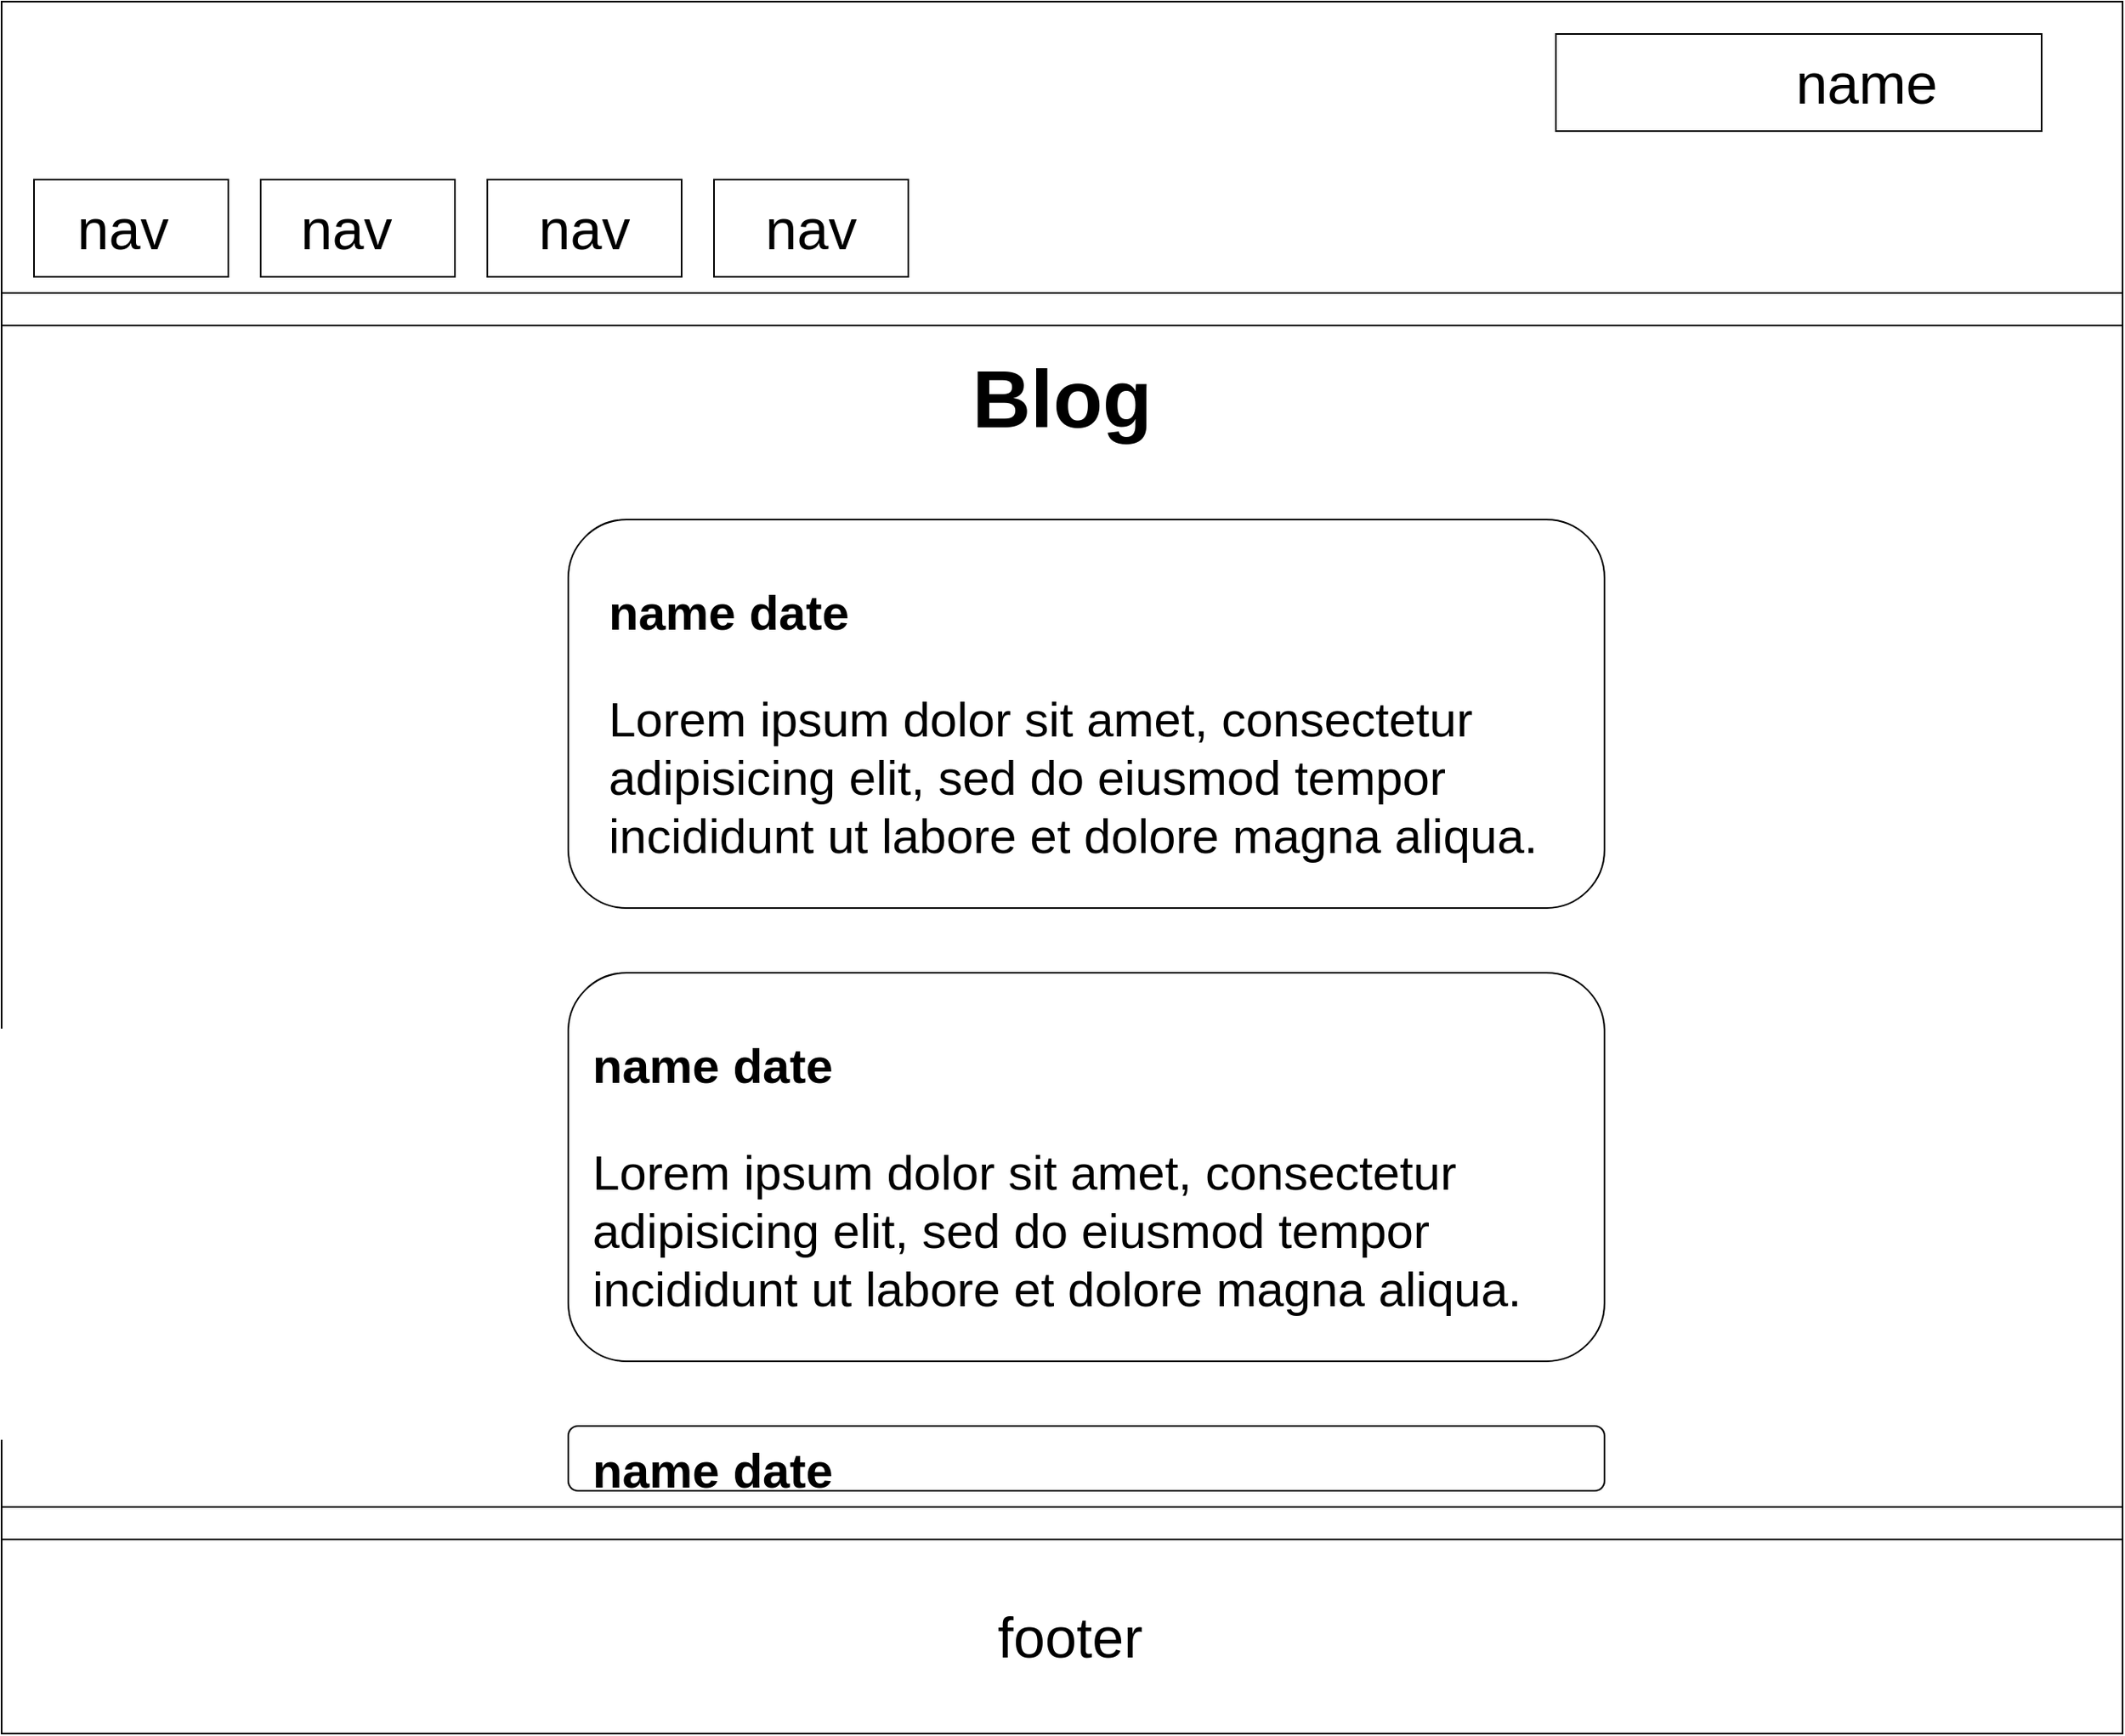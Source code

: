 <mxfile version="13.6.5" type="device"><diagram id="KaYEQry_LbOv4SLQJEKE" name="Page-1"><mxGraphModel dx="1312" dy="5164" grid="1" gridSize="10" guides="1" tooltips="1" connect="1" arrows="1" fold="1" page="1" pageScale="1" pageWidth="827" pageHeight="1169" math="0" shadow="0"><root><mxCell id="0"/><mxCell id="1" parent="0"/><mxCell id="iZEbyL1tehQ7D-LMx015-432" value="" style="rounded=0;whiteSpace=wrap;html=1;" parent="1" vertex="1"><mxGeometry x="2330" y="-2610" width="1310" height="1070" as="geometry"/></mxCell><mxCell id="iZEbyL1tehQ7D-LMx015-433" value="" style="rounded=0;whiteSpace=wrap;html=1;" parent="1" vertex="1"><mxGeometry x="2330" y="-2430" width="1310" height="20" as="geometry"/></mxCell><mxCell id="iZEbyL1tehQ7D-LMx015-434" value="" style="rounded=0;whiteSpace=wrap;html=1;" parent="1" vertex="1"><mxGeometry x="2330" y="-1680" width="1310" height="20" as="geometry"/></mxCell><mxCell id="iZEbyL1tehQ7D-LMx015-435" value="" style="rounded=0;whiteSpace=wrap;html=1;" parent="1" vertex="1"><mxGeometry x="2350" y="-2500" width="120" height="60" as="geometry"/></mxCell><mxCell id="iZEbyL1tehQ7D-LMx015-436" value="" style="rounded=0;whiteSpace=wrap;html=1;" parent="1" vertex="1"><mxGeometry x="2490" y="-2500" width="120" height="60" as="geometry"/></mxCell><mxCell id="iZEbyL1tehQ7D-LMx015-437" value="" style="rounded=0;whiteSpace=wrap;html=1;" parent="1" vertex="1"><mxGeometry x="2630" y="-2500" width="120" height="60" as="geometry"/></mxCell><mxCell id="iZEbyL1tehQ7D-LMx015-438" value="" style="rounded=0;whiteSpace=wrap;html=1;" parent="1" vertex="1"><mxGeometry x="2770" y="-2500" width="120" height="60" as="geometry"/></mxCell><mxCell id="iZEbyL1tehQ7D-LMx015-439" value="" style="rounded=0;whiteSpace=wrap;html=1;" parent="1" vertex="1"><mxGeometry x="3290" y="-2590" width="300" height="60" as="geometry"/></mxCell><mxCell id="iZEbyL1tehQ7D-LMx015-440" value="" style="rounded=1;whiteSpace=wrap;html=1;" parent="1" vertex="1"><mxGeometry x="2680" y="-2290" width="640" height="240" as="geometry"/></mxCell><mxCell id="iZEbyL1tehQ7D-LMx015-441" value="&lt;h1 style=&quot;font-size: 30px&quot;&gt;&lt;font style=&quot;font-size: 30px&quot;&gt;name date&lt;/font&gt;&lt;/h1&gt;&lt;p style=&quot;font-size: 30px&quot;&gt;&lt;font style=&quot;font-size: 30px&quot;&gt;Lorem ipsum dolor sit amet, consectetur adipisicing elit, sed do eiusmod tempor incididunt ut labore et dolore magna aliqua.&lt;/font&gt;&lt;/p&gt;" style="text;html=1;strokeColor=none;fillColor=none;spacing=5;spacingTop=-20;whiteSpace=wrap;overflow=hidden;rounded=0;" parent="1" vertex="1"><mxGeometry x="2700" y="-2260" width="600" height="210" as="geometry"/></mxCell><mxCell id="iZEbyL1tehQ7D-LMx015-442" value="&lt;font style=&quot;font-size: 35px&quot;&gt;nav&lt;/font&gt;" style="text;html=1;strokeColor=none;fillColor=none;align=center;verticalAlign=middle;whiteSpace=wrap;rounded=0;" parent="1" vertex="1"><mxGeometry x="2330" y="-2510" width="150" height="80" as="geometry"/></mxCell><mxCell id="iZEbyL1tehQ7D-LMx015-443" value="&lt;font style=&quot;font-size: 35px&quot;&gt;nav&lt;/font&gt;" style="text;html=1;strokeColor=none;fillColor=none;align=center;verticalAlign=middle;whiteSpace=wrap;rounded=0;" parent="1" vertex="1"><mxGeometry x="2468" y="-2510" width="150" height="80" as="geometry"/></mxCell><mxCell id="iZEbyL1tehQ7D-LMx015-444" value="&lt;font style=&quot;font-size: 35px&quot;&gt;nav&lt;/font&gt;" style="text;html=1;strokeColor=none;fillColor=none;align=center;verticalAlign=middle;whiteSpace=wrap;rounded=0;" parent="1" vertex="1"><mxGeometry x="2615" y="-2510" width="150" height="80" as="geometry"/></mxCell><mxCell id="iZEbyL1tehQ7D-LMx015-445" value="&lt;font style=&quot;font-size: 35px&quot;&gt;nav&lt;/font&gt;" style="text;html=1;strokeColor=none;fillColor=none;align=center;verticalAlign=middle;whiteSpace=wrap;rounded=0;" parent="1" vertex="1"><mxGeometry x="2755" y="-2510" width="150" height="80" as="geometry"/></mxCell><mxCell id="iZEbyL1tehQ7D-LMx015-446" value="&lt;font style=&quot;font-size: 35px&quot;&gt;name&lt;/font&gt;" style="text;html=1;strokeColor=none;fillColor=none;align=center;verticalAlign=middle;whiteSpace=wrap;rounded=0;" parent="1" vertex="1"><mxGeometry x="3407" y="-2600" width="150" height="80" as="geometry"/></mxCell><mxCell id="iZEbyL1tehQ7D-LMx015-447" value="&lt;span style=&quot;font-size: 50px&quot;&gt;&lt;b&gt;Blog&lt;/b&gt;&lt;/span&gt;" style="text;html=1;strokeColor=none;fillColor=none;align=center;verticalAlign=middle;whiteSpace=wrap;rounded=0;" parent="1" vertex="1"><mxGeometry x="2785" y="-2430" width="400" height="130" as="geometry"/></mxCell><mxCell id="iZEbyL1tehQ7D-LMx015-448" value="&lt;font style=&quot;font-size: 35px&quot;&gt;footer&lt;br&gt;&lt;/font&gt;" style="text;html=1;strokeColor=none;fillColor=none;align=center;verticalAlign=middle;whiteSpace=wrap;rounded=0;" parent="1" vertex="1"><mxGeometry x="2915" y="-1640" width="150" height="80" as="geometry"/></mxCell><mxCell id="0ZOAyt0eN3ROi-UuqkLj-1" value="" style="rounded=1;whiteSpace=wrap;html=1;" vertex="1" parent="1"><mxGeometry x="2680" y="-2010" width="640" height="240" as="geometry"/></mxCell><mxCell id="0ZOAyt0eN3ROi-UuqkLj-2" value="&lt;h1 style=&quot;font-size: 30px&quot;&gt;&lt;font style=&quot;font-size: 30px&quot;&gt;name date&lt;/font&gt;&lt;/h1&gt;&lt;p style=&quot;font-size: 30px&quot;&gt;&lt;font style=&quot;font-size: 30px&quot;&gt;Lorem ipsum dolor sit amet, consectetur adipisicing elit, sed do eiusmod tempor incididunt ut labore et dolore magna aliqua.&lt;/font&gt;&lt;/p&gt;" style="text;html=1;strokeColor=none;fillColor=none;spacing=5;spacingTop=-20;whiteSpace=wrap;overflow=hidden;rounded=0;" vertex="1" parent="1"><mxGeometry x="2690" y="-1980" width="600" height="210" as="geometry"/></mxCell><mxCell id="0ZOAyt0eN3ROi-UuqkLj-4" value="" style="rounded=1;whiteSpace=wrap;html=1;" vertex="1" parent="1"><mxGeometry x="2680" y="-1730" width="640" height="40" as="geometry"/></mxCell><mxCell id="0ZOAyt0eN3ROi-UuqkLj-5" value="&lt;h1 style=&quot;font-size: 30px&quot;&gt;&lt;font style=&quot;font-size: 30px&quot;&gt;name date&lt;/font&gt;&lt;/h1&gt;&lt;p style=&quot;font-size: 30px&quot;&gt;&lt;font style=&quot;font-size: 30px&quot;&gt;Lorem ipsum dolor sit amet, consectetur adipisicing elit, sed do eiusmod tempor incididunt ut labore et dolore magna aliqua.&lt;/font&gt;&lt;/p&gt;" style="text;html=1;strokeColor=none;fillColor=none;spacing=5;spacingTop=-20;whiteSpace=wrap;overflow=hidden;rounded=0;" vertex="1" parent="1"><mxGeometry x="2690" y="-1730" width="600" height="70" as="geometry"/></mxCell></root></mxGraphModel></diagram></mxfile>